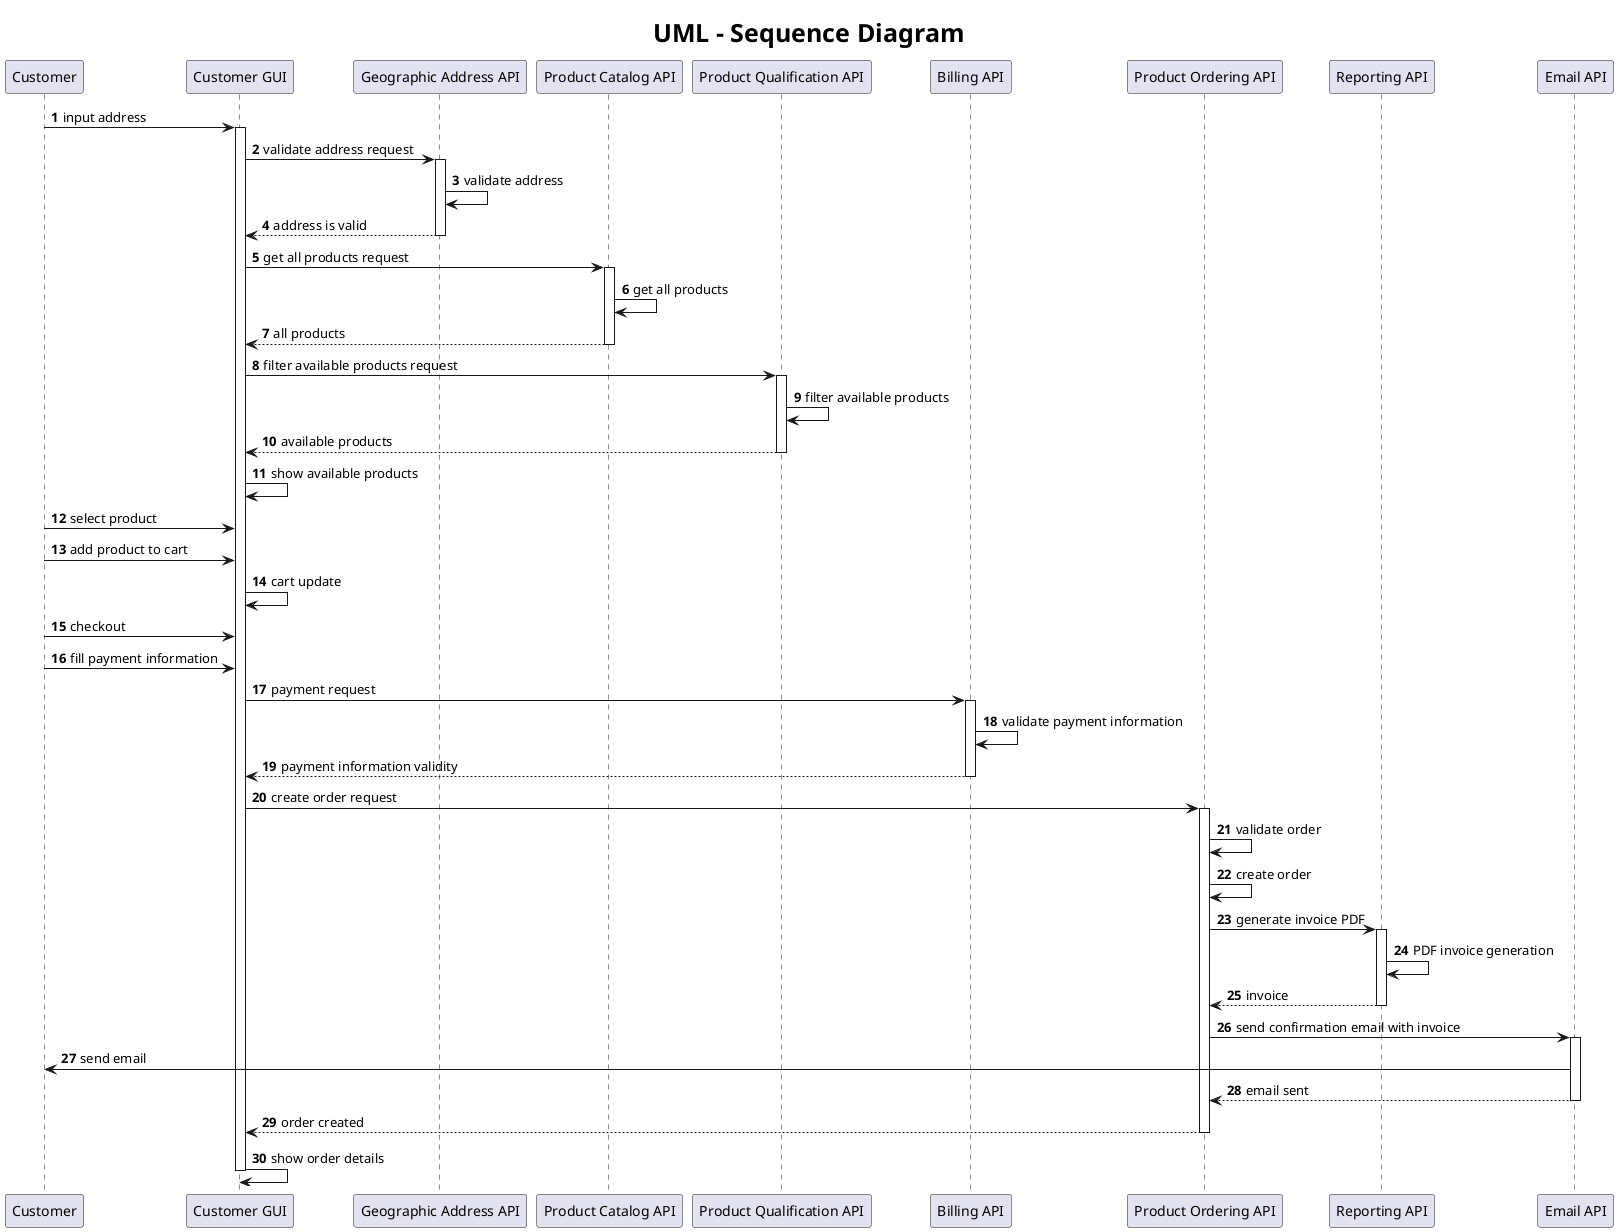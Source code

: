 @startuml
skinparam titleFontSize 25

title
UML - Sequence Diagram
end title

autonumber
"Customer" -> "Customer GUI" ++: input address
"Customer GUI" -> "Geographic Address API" ++: validate address request
"Geographic Address API" -> "Geographic Address API": validate address
"Geographic Address API" --> "Customer GUI" -- : address is valid

"Customer GUI" -> "Product Catalog API" ++: get all products request
"Product Catalog API" -> "Product Catalog API": get all products
"Product Catalog API" --> "Customer GUI" --: all products

"Customer GUI" -> "Product Qualification API" ++: filter available products request
"Product Qualification API" -> "Product Qualification API": filter available products
"Product Qualification API" --> "Customer GUI" --: available products
"Customer GUI" -> "Customer GUI": show available products

"Customer" -> "Customer GUI": select product
"Customer" -> "Customer GUI": add product to cart
"Customer GUI" -> "Customer GUI": cart update
"Customer" -> "Customer GUI": checkout
"Customer" -> "Customer GUI": fill payment information
"Customer GUI" -> "Billing API" ++: payment request
"Billing API" -> "Billing API": validate payment information
"Billing API" --> "Customer GUI" --: payment information validity
"Customer GUI" -> "Product Ordering API" ++: create order request
"Product Ordering API" -> "Product Ordering API": validate order
"Product Ordering API" -> "Product Ordering API": create order
"Product Ordering API" -> "Reporting API" ++: generate invoice PDF
"Reporting API" -> "Reporting API": PDF invoice generation
"Reporting API" --> "Product Ordering API" --: invoice
"Product Ordering API" -> "Email API" ++: send confirmation email with invoice
"Email API" -> "Customer": send email
"Email API" --> "Product Ordering API" --: email sent

"Product Ordering API" --> "Customer GUI" --: order created
"Customer GUI" -> "Customer GUI" --: show order details
@enduml
